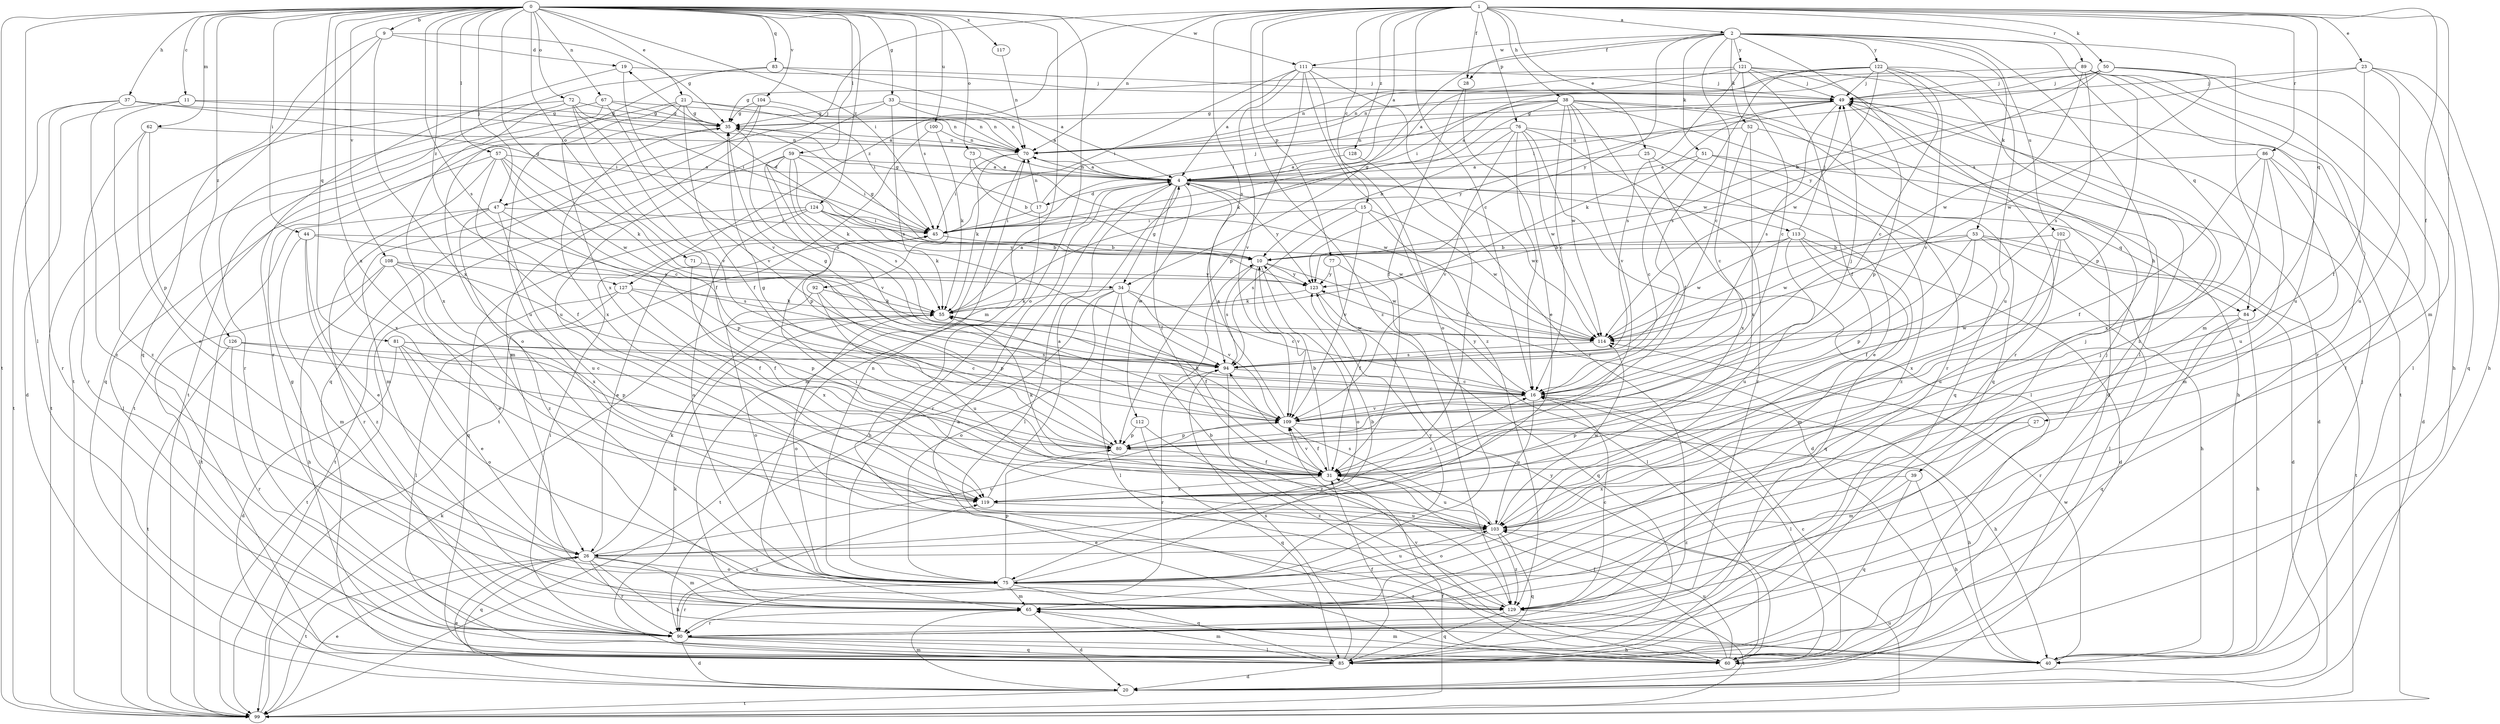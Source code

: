 strict digraph  {
0;
1;
2;
4;
9;
10;
11;
15;
16;
17;
19;
20;
21;
23;
25;
26;
27;
28;
31;
33;
34;
35;
37;
38;
39;
40;
44;
45;
47;
49;
50;
51;
52;
53;
55;
57;
59;
60;
62;
65;
67;
70;
71;
72;
73;
75;
76;
77;
80;
81;
83;
84;
85;
86;
89;
90;
92;
94;
99;
100;
102;
103;
104;
108;
109;
111;
112;
113;
114;
117;
119;
121;
122;
123;
124;
126;
127;
128;
129;
0 -> 9  [label=b];
0 -> 11  [label=c];
0 -> 21  [label=e];
0 -> 33  [label=g];
0 -> 34  [label=g];
0 -> 37  [label=h];
0 -> 44  [label=i];
0 -> 45  [label=i];
0 -> 47  [label=j];
0 -> 57  [label=l];
0 -> 59  [label=l];
0 -> 60  [label=l];
0 -> 62  [label=m];
0 -> 65  [label=m];
0 -> 67  [label=n];
0 -> 71  [label=o];
0 -> 72  [label=o];
0 -> 73  [label=o];
0 -> 75  [label=o];
0 -> 81  [label=q];
0 -> 83  [label=q];
0 -> 92  [label=s];
0 -> 94  [label=s];
0 -> 99  [label=t];
0 -> 100  [label=u];
0 -> 104  [label=v];
0 -> 108  [label=v];
0 -> 111  [label=w];
0 -> 117  [label=x];
0 -> 119  [label=x];
0 -> 124  [label=z];
0 -> 126  [label=z];
0 -> 127  [label=z];
1 -> 2  [label=a];
1 -> 4  [label=a];
1 -> 15  [label=c];
1 -> 16  [label=c];
1 -> 23  [label=e];
1 -> 25  [label=e];
1 -> 27  [label=f];
1 -> 28  [label=f];
1 -> 38  [label=h];
1 -> 47  [label=j];
1 -> 50  [label=k];
1 -> 65  [label=m];
1 -> 70  [label=n];
1 -> 76  [label=p];
1 -> 77  [label=p];
1 -> 84  [label=q];
1 -> 86  [label=r];
1 -> 89  [label=r];
1 -> 94  [label=s];
1 -> 127  [label=z];
1 -> 128  [label=z];
1 -> 129  [label=z];
2 -> 16  [label=c];
2 -> 28  [label=f];
2 -> 34  [label=g];
2 -> 39  [label=h];
2 -> 51  [label=k];
2 -> 52  [label=k];
2 -> 53  [label=k];
2 -> 60  [label=l];
2 -> 65  [label=m];
2 -> 84  [label=q];
2 -> 102  [label=u];
2 -> 111  [label=w];
2 -> 121  [label=y];
2 -> 122  [label=y];
2 -> 123  [label=y];
4 -> 17  [label=d];
4 -> 31  [label=f];
4 -> 34  [label=g];
4 -> 60  [label=l];
4 -> 70  [label=n];
4 -> 84  [label=q];
4 -> 90  [label=r];
4 -> 112  [label=w];
4 -> 113  [label=w];
4 -> 114  [label=w];
4 -> 123  [label=y];
9 -> 19  [label=d];
9 -> 35  [label=g];
9 -> 85  [label=q];
9 -> 99  [label=t];
9 -> 119  [label=x];
10 -> 19  [label=d];
10 -> 35  [label=g];
10 -> 75  [label=o];
10 -> 94  [label=s];
10 -> 109  [label=v];
10 -> 114  [label=w];
10 -> 123  [label=y];
11 -> 20  [label=d];
11 -> 35  [label=g];
11 -> 45  [label=i];
11 -> 129  [label=z];
15 -> 20  [label=d];
15 -> 45  [label=i];
15 -> 94  [label=s];
15 -> 109  [label=v];
15 -> 114  [label=w];
16 -> 35  [label=g];
16 -> 40  [label=h];
16 -> 60  [label=l];
16 -> 103  [label=u];
16 -> 109  [label=v];
16 -> 123  [label=y];
17 -> 35  [label=g];
17 -> 40  [label=h];
17 -> 45  [label=i];
17 -> 49  [label=j];
17 -> 70  [label=n];
19 -> 49  [label=j];
19 -> 90  [label=r];
19 -> 109  [label=v];
20 -> 26  [label=e];
20 -> 65  [label=m];
20 -> 99  [label=t];
21 -> 31  [label=f];
21 -> 35  [label=g];
21 -> 45  [label=i];
21 -> 70  [label=n];
21 -> 75  [label=o];
21 -> 99  [label=t];
21 -> 103  [label=u];
23 -> 10  [label=b];
23 -> 31  [label=f];
23 -> 40  [label=h];
23 -> 49  [label=j];
23 -> 85  [label=q];
23 -> 103  [label=u];
25 -> 4  [label=a];
25 -> 26  [label=e];
25 -> 119  [label=x];
26 -> 40  [label=h];
26 -> 55  [label=k];
26 -> 65  [label=m];
26 -> 75  [label=o];
26 -> 85  [label=q];
26 -> 90  [label=r];
26 -> 99  [label=t];
26 -> 109  [label=v];
27 -> 65  [label=m];
27 -> 80  [label=p];
28 -> 26  [label=e];
28 -> 31  [label=f];
31 -> 10  [label=b];
31 -> 55  [label=k];
31 -> 103  [label=u];
31 -> 109  [label=v];
31 -> 119  [label=x];
33 -> 4  [label=a];
33 -> 35  [label=g];
33 -> 70  [label=n];
33 -> 94  [label=s];
33 -> 103  [label=u];
34 -> 16  [label=c];
34 -> 31  [label=f];
34 -> 55  [label=k];
34 -> 60  [label=l];
34 -> 75  [label=o];
34 -> 99  [label=t];
34 -> 109  [label=v];
35 -> 70  [label=n];
35 -> 94  [label=s];
35 -> 119  [label=x];
37 -> 35  [label=g];
37 -> 45  [label=i];
37 -> 90  [label=r];
37 -> 99  [label=t];
37 -> 129  [label=z];
38 -> 4  [label=a];
38 -> 16  [label=c];
38 -> 20  [label=d];
38 -> 31  [label=f];
38 -> 35  [label=g];
38 -> 45  [label=i];
38 -> 55  [label=k];
38 -> 85  [label=q];
38 -> 90  [label=r];
38 -> 109  [label=v];
38 -> 114  [label=w];
39 -> 40  [label=h];
39 -> 85  [label=q];
39 -> 119  [label=x];
39 -> 129  [label=z];
40 -> 49  [label=j];
40 -> 114  [label=w];
44 -> 10  [label=b];
44 -> 26  [label=e];
44 -> 65  [label=m];
44 -> 94  [label=s];
44 -> 129  [label=z];
45 -> 10  [label=b];
45 -> 26  [label=e];
47 -> 45  [label=i];
47 -> 80  [label=p];
47 -> 90  [label=r];
47 -> 99  [label=t];
47 -> 103  [label=u];
47 -> 129  [label=z];
49 -> 35  [label=g];
49 -> 55  [label=k];
49 -> 80  [label=p];
49 -> 94  [label=s];
49 -> 123  [label=y];
50 -> 40  [label=h];
50 -> 45  [label=i];
50 -> 49  [label=j];
50 -> 60  [label=l];
50 -> 70  [label=n];
50 -> 114  [label=w];
50 -> 123  [label=y];
51 -> 4  [label=a];
51 -> 16  [label=c];
51 -> 20  [label=d];
51 -> 129  [label=z];
52 -> 16  [label=c];
52 -> 40  [label=h];
52 -> 70  [label=n];
52 -> 119  [label=x];
53 -> 10  [label=b];
53 -> 20  [label=d];
53 -> 31  [label=f];
53 -> 60  [label=l];
53 -> 80  [label=p];
53 -> 99  [label=t];
53 -> 114  [label=w];
55 -> 4  [label=a];
55 -> 75  [label=o];
55 -> 114  [label=w];
57 -> 4  [label=a];
57 -> 16  [label=c];
57 -> 31  [label=f];
57 -> 55  [label=k];
57 -> 60  [label=l];
57 -> 114  [label=w];
57 -> 119  [label=x];
59 -> 4  [label=a];
59 -> 45  [label=i];
59 -> 55  [label=k];
59 -> 65  [label=m];
59 -> 80  [label=p];
59 -> 94  [label=s];
59 -> 109  [label=v];
60 -> 4  [label=a];
60 -> 16  [label=c];
60 -> 31  [label=f];
60 -> 65  [label=m];
60 -> 103  [label=u];
60 -> 109  [label=v];
60 -> 123  [label=y];
62 -> 26  [label=e];
62 -> 70  [label=n];
62 -> 80  [label=p];
62 -> 90  [label=r];
65 -> 20  [label=d];
65 -> 49  [label=j];
65 -> 90  [label=r];
67 -> 35  [label=g];
67 -> 70  [label=n];
67 -> 85  [label=q];
67 -> 90  [label=r];
67 -> 109  [label=v];
70 -> 4  [label=a];
70 -> 45  [label=i];
70 -> 55  [label=k];
70 -> 65  [label=m];
71 -> 31  [label=f];
71 -> 123  [label=y];
72 -> 4  [label=a];
72 -> 31  [label=f];
72 -> 35  [label=g];
72 -> 99  [label=t];
72 -> 109  [label=v];
72 -> 119  [label=x];
73 -> 4  [label=a];
73 -> 10  [label=b];
73 -> 114  [label=w];
75 -> 10  [label=b];
75 -> 49  [label=j];
75 -> 65  [label=m];
75 -> 70  [label=n];
75 -> 80  [label=p];
75 -> 85  [label=q];
75 -> 90  [label=r];
75 -> 103  [label=u];
75 -> 123  [label=y];
75 -> 129  [label=z];
76 -> 10  [label=b];
76 -> 16  [label=c];
76 -> 60  [label=l];
76 -> 70  [label=n];
76 -> 85  [label=q];
76 -> 90  [label=r];
76 -> 109  [label=v];
76 -> 114  [label=w];
77 -> 31  [label=f];
77 -> 60  [label=l];
77 -> 123  [label=y];
80 -> 31  [label=f];
80 -> 35  [label=g];
81 -> 16  [label=c];
81 -> 20  [label=d];
81 -> 26  [label=e];
81 -> 75  [label=o];
81 -> 80  [label=p];
81 -> 94  [label=s];
83 -> 4  [label=a];
83 -> 49  [label=j];
83 -> 99  [label=t];
83 -> 119  [label=x];
84 -> 40  [label=h];
84 -> 85  [label=q];
84 -> 90  [label=r];
84 -> 114  [label=w];
85 -> 20  [label=d];
85 -> 31  [label=f];
85 -> 55  [label=k];
85 -> 65  [label=m];
85 -> 94  [label=s];
86 -> 4  [label=a];
86 -> 20  [label=d];
86 -> 31  [label=f];
86 -> 65  [label=m];
86 -> 103  [label=u];
86 -> 119  [label=x];
89 -> 49  [label=j];
89 -> 60  [label=l];
89 -> 70  [label=n];
89 -> 80  [label=p];
89 -> 90  [label=r];
89 -> 94  [label=s];
89 -> 103  [label=u];
89 -> 114  [label=w];
90 -> 20  [label=d];
90 -> 35  [label=g];
90 -> 40  [label=h];
90 -> 45  [label=i];
90 -> 60  [label=l];
90 -> 85  [label=q];
90 -> 119  [label=x];
92 -> 55  [label=k];
92 -> 75  [label=o];
92 -> 80  [label=p];
92 -> 103  [label=u];
94 -> 16  [label=c];
94 -> 90  [label=r];
94 -> 129  [label=z];
99 -> 26  [label=e];
99 -> 31  [label=f];
99 -> 55  [label=k];
99 -> 103  [label=u];
100 -> 55  [label=k];
100 -> 70  [label=n];
100 -> 99  [label=t];
102 -> 10  [label=b];
102 -> 40  [label=h];
102 -> 103  [label=u];
102 -> 119  [label=x];
103 -> 26  [label=e];
103 -> 45  [label=i];
103 -> 75  [label=o];
103 -> 85  [label=q];
103 -> 94  [label=s];
103 -> 114  [label=w];
103 -> 129  [label=z];
104 -> 35  [label=g];
104 -> 65  [label=m];
104 -> 70  [label=n];
104 -> 85  [label=q];
108 -> 26  [label=e];
108 -> 31  [label=f];
108 -> 40  [label=h];
108 -> 60  [label=l];
108 -> 119  [label=x];
108 -> 123  [label=y];
109 -> 4  [label=a];
109 -> 31  [label=f];
109 -> 40  [label=h];
109 -> 49  [label=j];
109 -> 55  [label=k];
109 -> 80  [label=p];
111 -> 4  [label=a];
111 -> 45  [label=i];
111 -> 49  [label=j];
111 -> 75  [label=o];
111 -> 80  [label=p];
111 -> 90  [label=r];
111 -> 109  [label=v];
111 -> 129  [label=z];
112 -> 80  [label=p];
112 -> 85  [label=q];
112 -> 129  [label=z];
113 -> 10  [label=b];
113 -> 20  [label=d];
113 -> 49  [label=j];
113 -> 65  [label=m];
113 -> 85  [label=q];
113 -> 103  [label=u];
113 -> 114  [label=w];
114 -> 94  [label=s];
117 -> 70  [label=n];
119 -> 4  [label=a];
119 -> 16  [label=c];
119 -> 103  [label=u];
121 -> 4  [label=a];
121 -> 16  [label=c];
121 -> 31  [label=f];
121 -> 35  [label=g];
121 -> 49  [label=j];
121 -> 90  [label=r];
121 -> 94  [label=s];
121 -> 99  [label=t];
122 -> 16  [label=c];
122 -> 45  [label=i];
122 -> 49  [label=j];
122 -> 70  [label=n];
122 -> 94  [label=s];
122 -> 103  [label=u];
122 -> 109  [label=v];
122 -> 114  [label=w];
122 -> 129  [label=z];
123 -> 55  [label=k];
123 -> 85  [label=q];
124 -> 45  [label=i];
124 -> 55  [label=k];
124 -> 75  [label=o];
124 -> 85  [label=q];
124 -> 99  [label=t];
124 -> 114  [label=w];
124 -> 123  [label=y];
126 -> 16  [label=c];
126 -> 90  [label=r];
126 -> 94  [label=s];
126 -> 99  [label=t];
127 -> 55  [label=k];
127 -> 60  [label=l];
127 -> 80  [label=p];
127 -> 99  [label=t];
127 -> 119  [label=x];
128 -> 4  [label=a];
128 -> 31  [label=f];
129 -> 10  [label=b];
129 -> 16  [label=c];
129 -> 49  [label=j];
129 -> 85  [label=q];
129 -> 99  [label=t];
}
